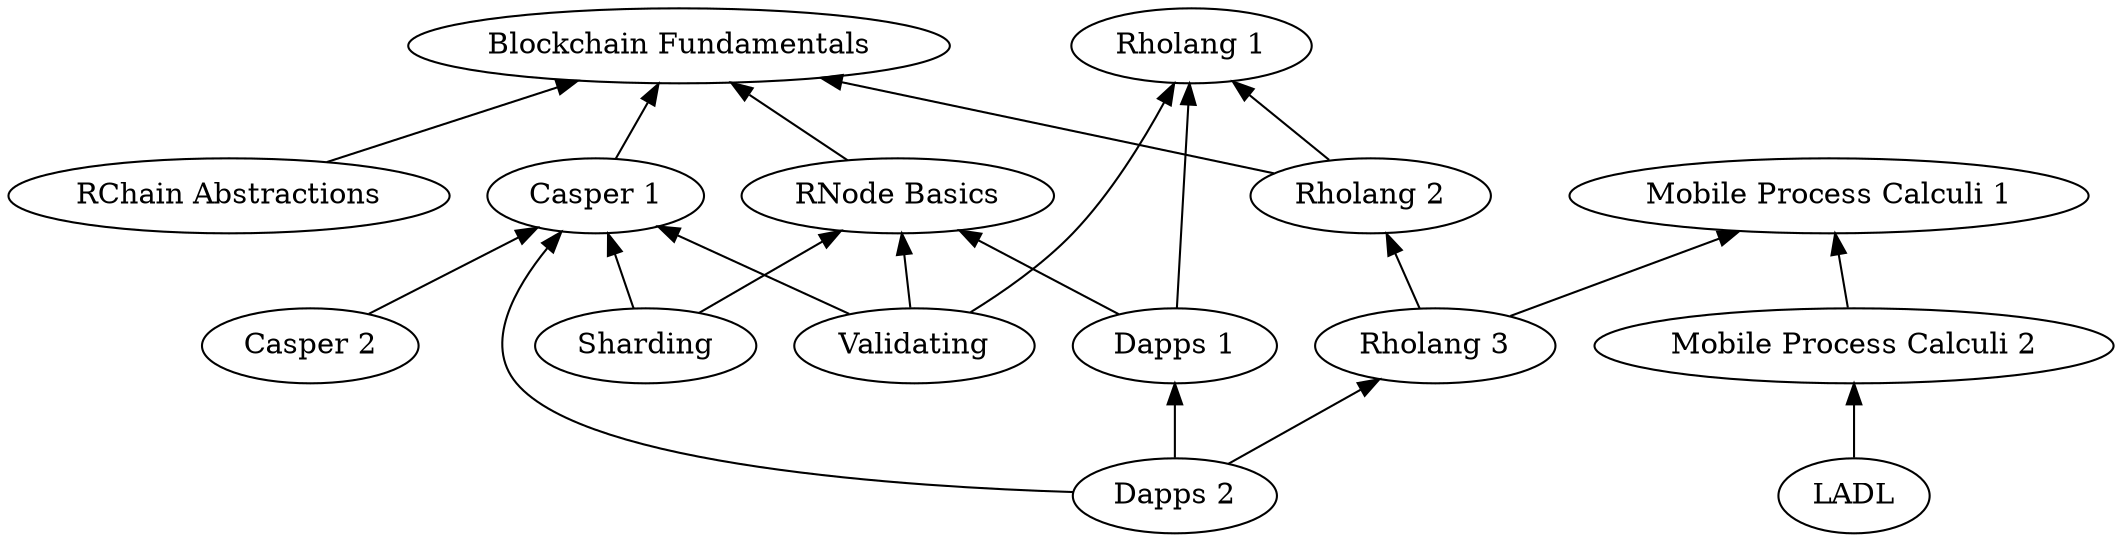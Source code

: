 digraph G {

    rankdir=BT

    fundamentals [label="Blockchain Fundamentals"];

    MPC1 [label="Mobile Process Calculi 1"];
    MPC2 [label="Mobile Process Calculi 2"];
    LADL;

    rho1 [label="Rholang 1"];
    rho2 [label="Rholang 2"];
    rho3 [label="Rholang 3"];

    rnode1 [label="RNode Basics"];
    rnode2 [label="Validating"];

    dapps1 [label="Dapps 1"];
    dapps2 [label="Dapps 2"];

    casper1 [label="Casper 1"];
    casper2 [label="Casper 2"];

    sharding [label="Sharding"];

    abstractions [label="RChain Abstractions"];

    MPC2 -> MPC1;
    LADL -> MPC2;

    rho2 -> rho1;
    rho2 -> fundamentals;
    rho3 -> rho2;
    rho3 -> MPC1;

    rnode1 -> fundamentals;
    rnode2 -> rnode1;
    rnode2 -> rho1;
    rnode2 -> casper1;

    dapps1 -> rnode1;
    dapps1 -> rho1;
    dapps2 -> dapps1;
    dapps2 -> rho3;
    dapps2 -> casper1;

    casper1 -> fundamentals;
    casper2 -> casper1;

    sharding -> casper1;
    sharding -> rnode1;

    abstractions -> fundamentals;

	//dapp_dev_cert [shape=Msquare];
}
